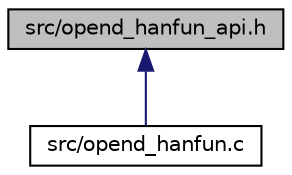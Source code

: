 digraph "src/opend_hanfun_api.h"
{
  edge [fontname="Helvetica",fontsize="10",labelfontname="Helvetica",labelfontsize="10"];
  node [fontname="Helvetica",fontsize="10",shape=record];
  Node3 [label="src/opend_hanfun_api.h",height=0.2,width=0.4,color="black", fillcolor="grey75", style="filled", fontcolor="black"];
  Node3 -> Node4 [dir="back",color="midnightblue",fontsize="10",style="solid",fontname="Helvetica"];
  Node4 [label="src/opend_hanfun.c",height=0.2,width=0.4,color="black", fillcolor="white", style="filled",URL="$opend__hanfun_8c.html"];
}
